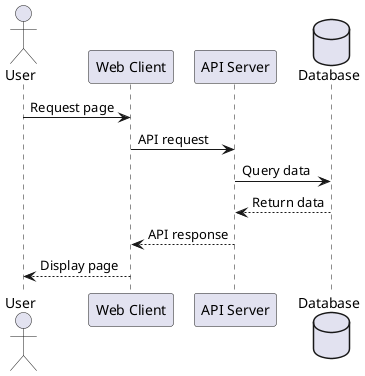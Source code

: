 @startuml
actor User
participant "Web Client" as A
participant "API Server" as B
database "Database" as C

User -> A: Request page
A -> B: API request
B -> C: Query data
C --> B: Return data
B --> A: API response
A --> User: Display page

@enduml 